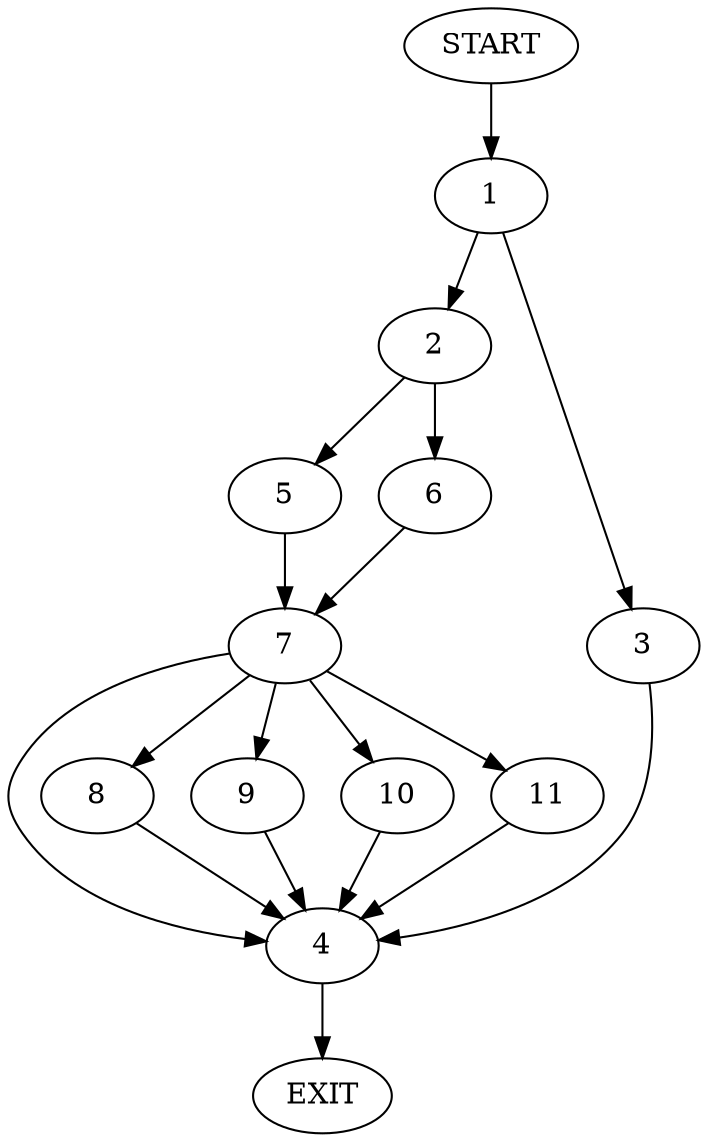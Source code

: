 digraph {
0 [label="START"]
12 [label="EXIT"]
0 -> 1
1 -> 2
1 -> 3
3 -> 4
2 -> 5
2 -> 6
4 -> 12
6 -> 7
5 -> 7
7 -> 8
7 -> 4
7 -> 9
7 -> 10
7 -> 11
11 -> 4
8 -> 4
10 -> 4
9 -> 4
}
